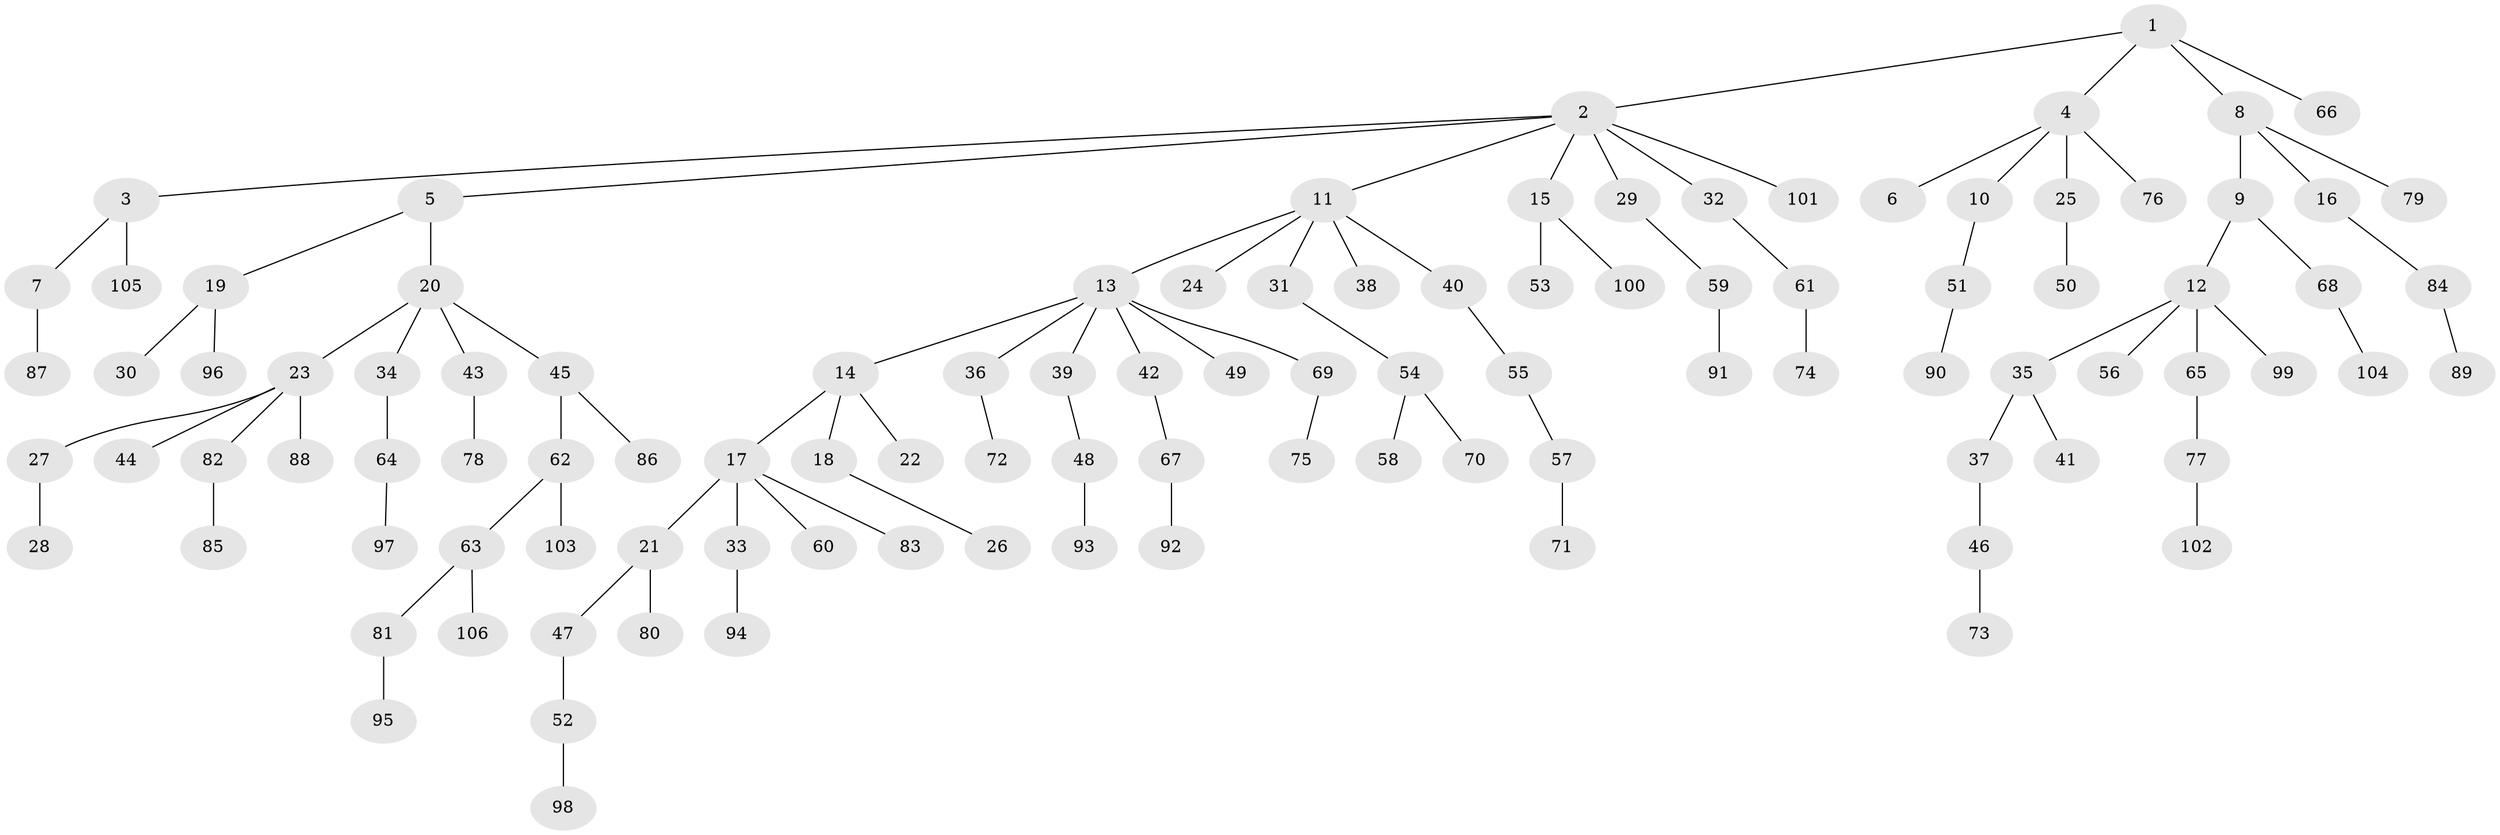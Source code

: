 // Generated by graph-tools (version 1.1) at 2025/36/03/09/25 02:36:48]
// undirected, 106 vertices, 105 edges
graph export_dot {
graph [start="1"]
  node [color=gray90,style=filled];
  1;
  2;
  3;
  4;
  5;
  6;
  7;
  8;
  9;
  10;
  11;
  12;
  13;
  14;
  15;
  16;
  17;
  18;
  19;
  20;
  21;
  22;
  23;
  24;
  25;
  26;
  27;
  28;
  29;
  30;
  31;
  32;
  33;
  34;
  35;
  36;
  37;
  38;
  39;
  40;
  41;
  42;
  43;
  44;
  45;
  46;
  47;
  48;
  49;
  50;
  51;
  52;
  53;
  54;
  55;
  56;
  57;
  58;
  59;
  60;
  61;
  62;
  63;
  64;
  65;
  66;
  67;
  68;
  69;
  70;
  71;
  72;
  73;
  74;
  75;
  76;
  77;
  78;
  79;
  80;
  81;
  82;
  83;
  84;
  85;
  86;
  87;
  88;
  89;
  90;
  91;
  92;
  93;
  94;
  95;
  96;
  97;
  98;
  99;
  100;
  101;
  102;
  103;
  104;
  105;
  106;
  1 -- 2;
  1 -- 4;
  1 -- 8;
  1 -- 66;
  2 -- 3;
  2 -- 5;
  2 -- 11;
  2 -- 15;
  2 -- 29;
  2 -- 32;
  2 -- 101;
  3 -- 7;
  3 -- 105;
  4 -- 6;
  4 -- 10;
  4 -- 25;
  4 -- 76;
  5 -- 19;
  5 -- 20;
  7 -- 87;
  8 -- 9;
  8 -- 16;
  8 -- 79;
  9 -- 12;
  9 -- 68;
  10 -- 51;
  11 -- 13;
  11 -- 24;
  11 -- 31;
  11 -- 38;
  11 -- 40;
  12 -- 35;
  12 -- 56;
  12 -- 65;
  12 -- 99;
  13 -- 14;
  13 -- 36;
  13 -- 39;
  13 -- 42;
  13 -- 49;
  13 -- 69;
  14 -- 17;
  14 -- 18;
  14 -- 22;
  15 -- 53;
  15 -- 100;
  16 -- 84;
  17 -- 21;
  17 -- 33;
  17 -- 60;
  17 -- 83;
  18 -- 26;
  19 -- 30;
  19 -- 96;
  20 -- 23;
  20 -- 34;
  20 -- 43;
  20 -- 45;
  21 -- 47;
  21 -- 80;
  23 -- 27;
  23 -- 44;
  23 -- 82;
  23 -- 88;
  25 -- 50;
  27 -- 28;
  29 -- 59;
  31 -- 54;
  32 -- 61;
  33 -- 94;
  34 -- 64;
  35 -- 37;
  35 -- 41;
  36 -- 72;
  37 -- 46;
  39 -- 48;
  40 -- 55;
  42 -- 67;
  43 -- 78;
  45 -- 62;
  45 -- 86;
  46 -- 73;
  47 -- 52;
  48 -- 93;
  51 -- 90;
  52 -- 98;
  54 -- 58;
  54 -- 70;
  55 -- 57;
  57 -- 71;
  59 -- 91;
  61 -- 74;
  62 -- 63;
  62 -- 103;
  63 -- 81;
  63 -- 106;
  64 -- 97;
  65 -- 77;
  67 -- 92;
  68 -- 104;
  69 -- 75;
  77 -- 102;
  81 -- 95;
  82 -- 85;
  84 -- 89;
}
